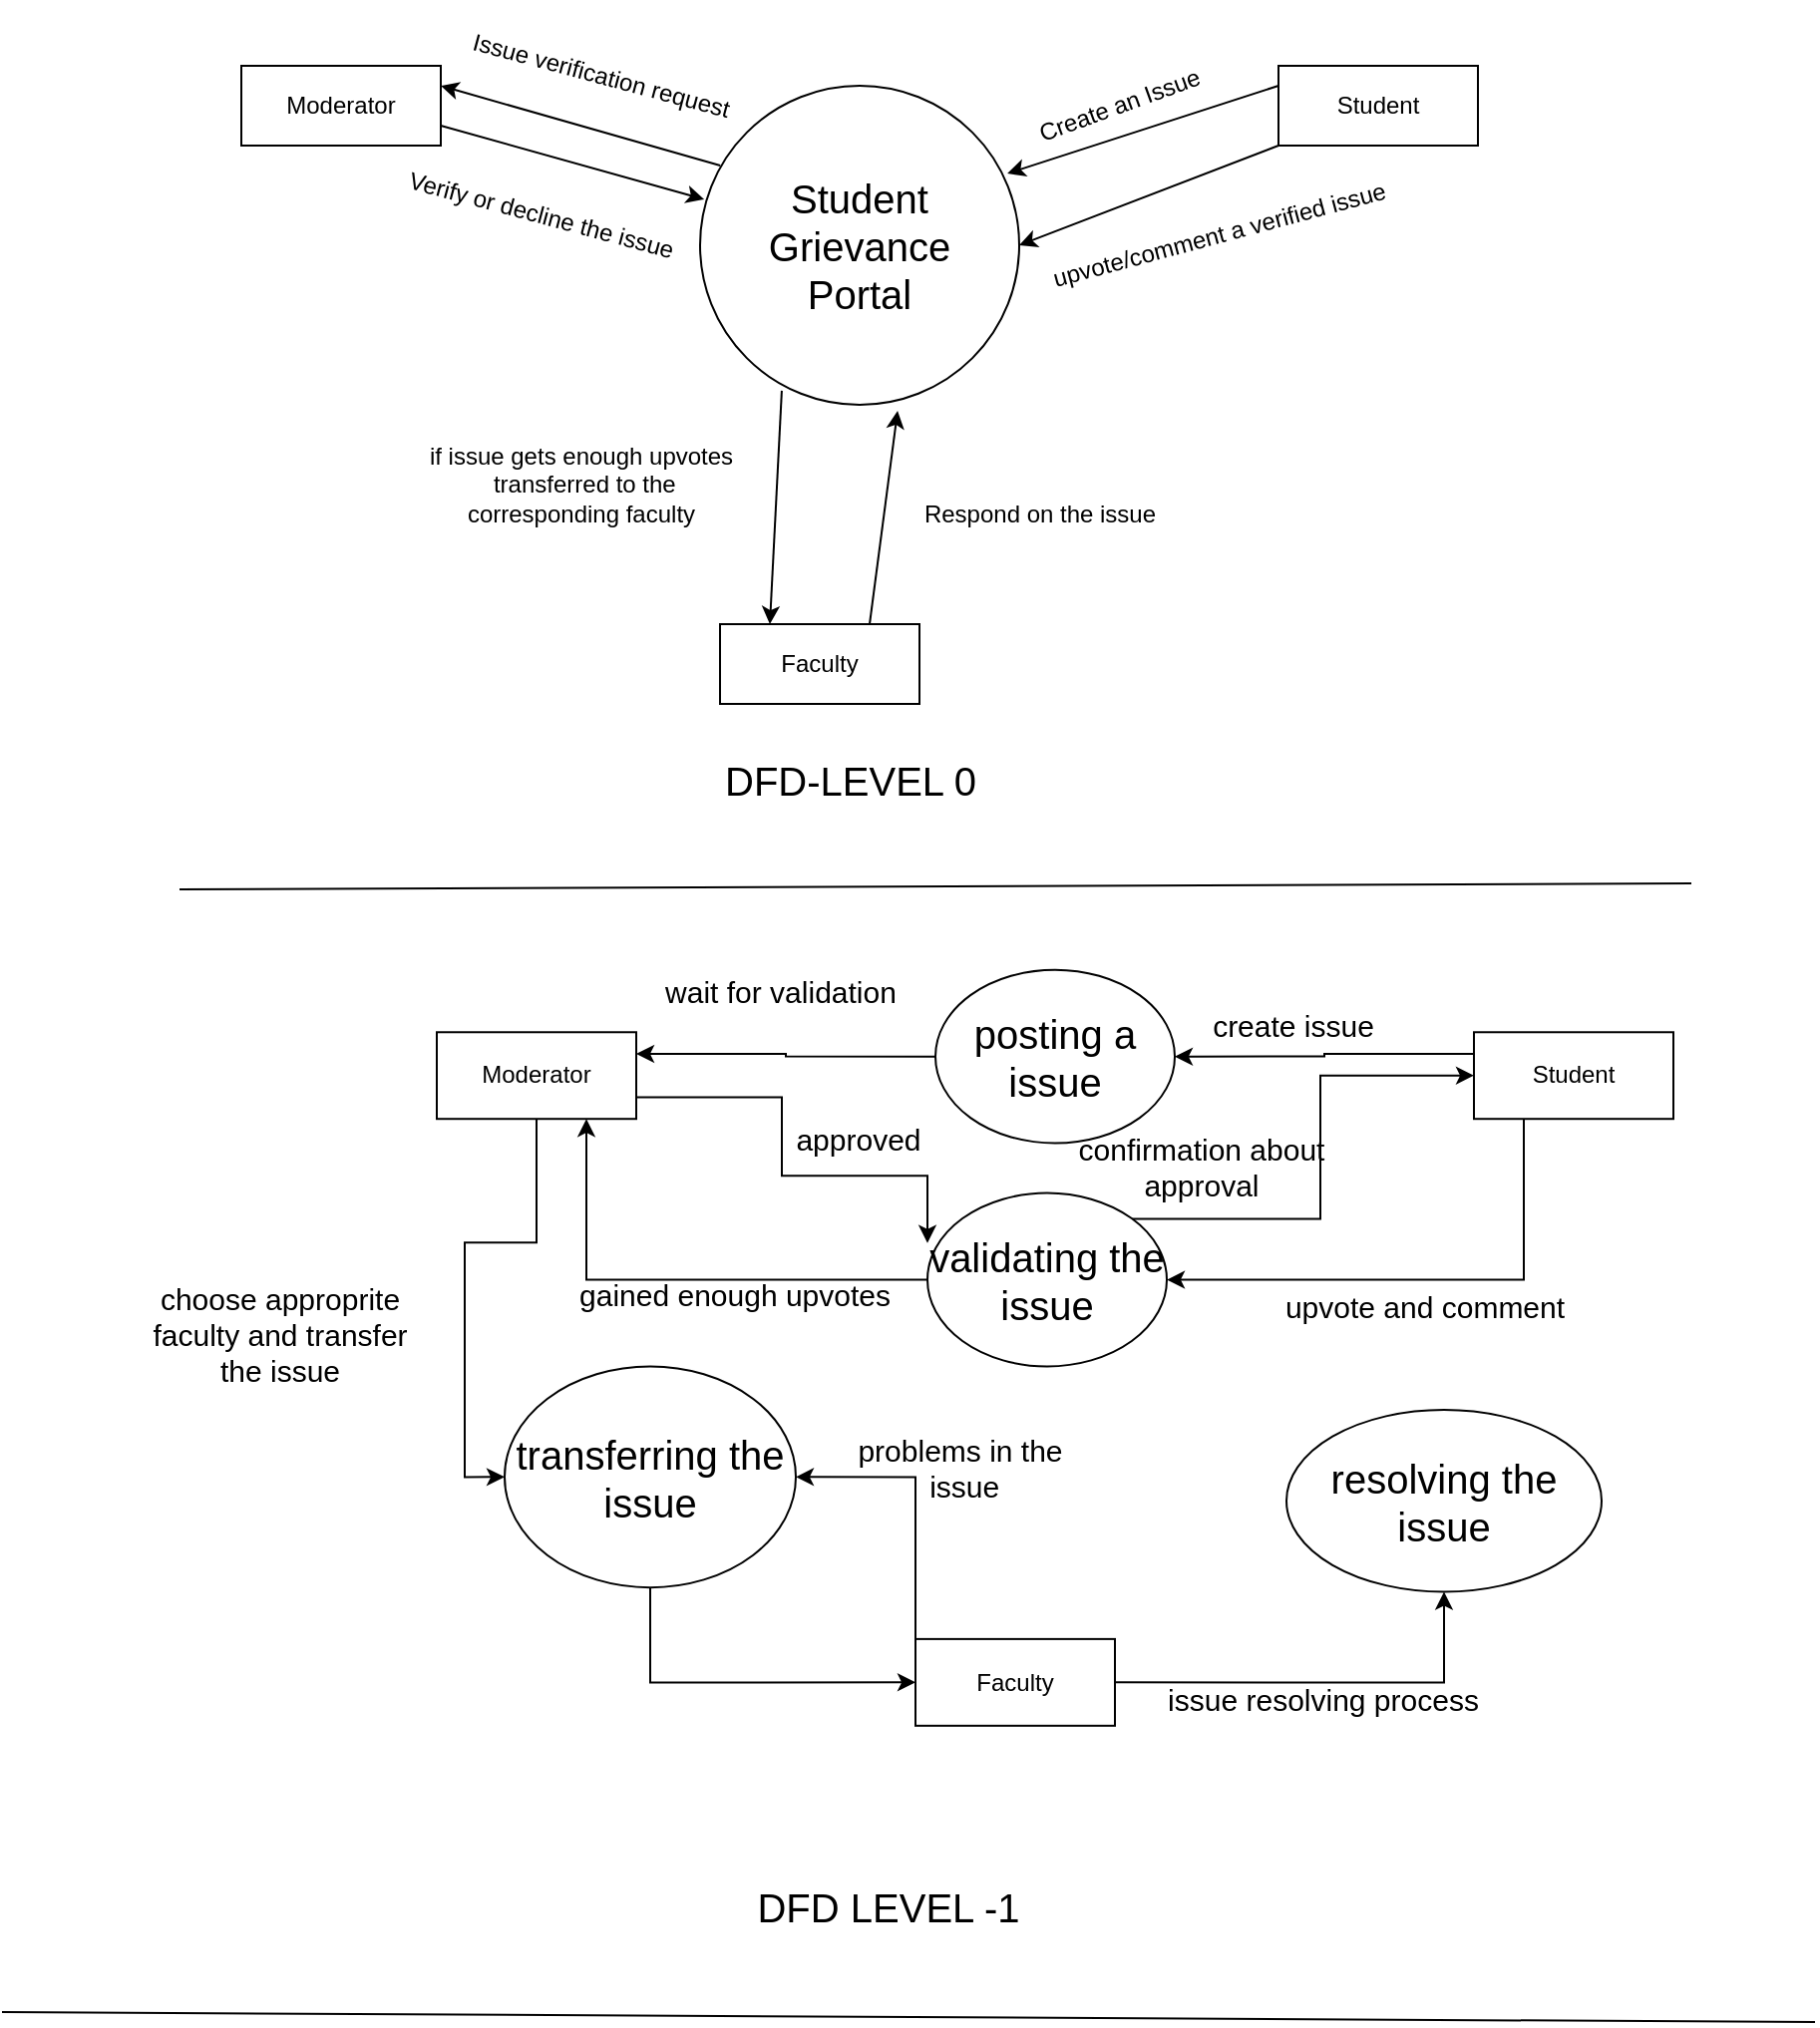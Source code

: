 <mxfile version="20.3.7" type="github">
  <diagram id="X8FPLxS7Bnul-1i2Ep7M" name="Page-1">
    <mxGraphModel dx="1323" dy="547" grid="0" gridSize="10" guides="1" tooltips="1" connect="1" arrows="1" fold="1" page="0" pageScale="1" pageWidth="850" pageHeight="1100" math="0" shadow="0">
      <root>
        <mxCell id="0" />
        <mxCell id="1" parent="0" />
        <mxCell id="rEbQ7Qg9foszgWbW9BUz-18" value="&lt;div&gt;DFD-LEVEL 0&lt;/div&gt;&lt;div&gt;&lt;br&gt;&lt;/div&gt;" style="text;html=1;align=center;verticalAlign=middle;resizable=0;points=[];autosize=1;strokeColor=none;fillColor=none;fontSize=20;" parent="1" vertex="1">
          <mxGeometry x="300" y="420" width="170" height="60" as="geometry" />
        </mxCell>
        <mxCell id="F13LVDe-Ekic8bBJkQPs-1" value="" style="endArrow=none;html=1;rounded=0;fontSize=20;" edge="1" parent="1">
          <mxGeometry width="50" height="50" relative="1" as="geometry">
            <mxPoint x="49" y="493" as="sourcePoint" />
            <mxPoint x="807" y="490" as="targetPoint" />
          </mxGeometry>
        </mxCell>
        <mxCell id="F13LVDe-Ekic8bBJkQPs-3" value="" style="group" vertex="1" connectable="0" parent="1">
          <mxGeometry x="80" y="47.217" width="620" height="352.783" as="geometry" />
        </mxCell>
        <mxCell id="rEbQ7Qg9foszgWbW9BUz-1" value="Student" style="whiteSpace=wrap;html=1;align=center;" parent="F13LVDe-Ekic8bBJkQPs-3" vertex="1">
          <mxGeometry x="520" y="32.783" width="100" height="40" as="geometry" />
        </mxCell>
        <mxCell id="rEbQ7Qg9foszgWbW9BUz-2" value="&lt;div&gt;Moderator&lt;/div&gt;" style="whiteSpace=wrap;html=1;align=center;" parent="F13LVDe-Ekic8bBJkQPs-3" vertex="1">
          <mxGeometry y="32.783" width="100" height="40" as="geometry" />
        </mxCell>
        <mxCell id="rEbQ7Qg9foszgWbW9BUz-3" value="Faculty" style="whiteSpace=wrap;html=1;align=center;" parent="F13LVDe-Ekic8bBJkQPs-3" vertex="1">
          <mxGeometry x="240" y="312.783" width="100" height="40" as="geometry" />
        </mxCell>
        <mxCell id="rEbQ7Qg9foszgWbW9BUz-4" value="&lt;div style=&quot;font-size: 20px;&quot;&gt;&lt;font style=&quot;font-size: 20px;&quot;&gt;Student &lt;br&gt;&lt;/font&gt;&lt;/div&gt;&lt;div style=&quot;font-size: 20px;&quot;&gt;&lt;font style=&quot;font-size: 20px;&quot;&gt;Grievance &lt;br&gt;&lt;/font&gt;&lt;/div&gt;&lt;div style=&quot;font-size: 20px;&quot;&gt;&lt;font style=&quot;font-size: 20px;&quot;&gt;Portal&lt;/font&gt;&lt;/div&gt;" style="ellipse;whiteSpace=wrap;html=1;aspect=fixed;" parent="F13LVDe-Ekic8bBJkQPs-3" vertex="1">
          <mxGeometry x="230" y="42.783" width="160" height="160" as="geometry" />
        </mxCell>
        <mxCell id="rEbQ7Qg9foszgWbW9BUz-5" value="" style="endArrow=classic;html=1;rounded=0;exitX=0;exitY=0.25;exitDx=0;exitDy=0;entryX=0.963;entryY=0.275;entryDx=0;entryDy=0;entryPerimeter=0;" parent="F13LVDe-Ekic8bBJkQPs-3" source="rEbQ7Qg9foszgWbW9BUz-1" target="rEbQ7Qg9foszgWbW9BUz-4" edge="1">
          <mxGeometry width="50" height="50" relative="1" as="geometry">
            <mxPoint x="320" y="272.783" as="sourcePoint" />
            <mxPoint x="370" y="222.783" as="targetPoint" />
          </mxGeometry>
        </mxCell>
        <mxCell id="rEbQ7Qg9foszgWbW9BUz-6" value="Create an Issue" style="text;html=1;align=center;verticalAlign=middle;resizable=0;points=[];autosize=1;strokeColor=none;fillColor=none;rotation=-20;" parent="F13LVDe-Ekic8bBJkQPs-3" vertex="1">
          <mxGeometry x="380" y="37.783" width="120" height="30" as="geometry" />
        </mxCell>
        <mxCell id="rEbQ7Qg9foszgWbW9BUz-7" value="" style="endArrow=classic;html=1;rounded=0;entryX=1;entryY=0.25;entryDx=0;entryDy=0;exitX=0.063;exitY=0.25;exitDx=0;exitDy=0;exitPerimeter=0;" parent="F13LVDe-Ekic8bBJkQPs-3" source="rEbQ7Qg9foszgWbW9BUz-4" target="rEbQ7Qg9foszgWbW9BUz-2" edge="1">
          <mxGeometry width="50" height="50" relative="1" as="geometry">
            <mxPoint x="160" y="77.783" as="sourcePoint" />
            <mxPoint x="210" y="27.783" as="targetPoint" />
          </mxGeometry>
        </mxCell>
        <mxCell id="rEbQ7Qg9foszgWbW9BUz-8" value="Issue verification request" style="text;html=1;align=center;verticalAlign=middle;resizable=0;points=[];autosize=1;strokeColor=none;fillColor=none;rotation=15;" parent="F13LVDe-Ekic8bBJkQPs-3" vertex="1">
          <mxGeometry x="90" y="22.783" width="180" height="30" as="geometry" />
        </mxCell>
        <mxCell id="rEbQ7Qg9foszgWbW9BUz-9" value="" style="endArrow=classic;html=1;rounded=0;exitX=1;exitY=0.75;exitDx=0;exitDy=0;entryX=0.013;entryY=0.356;entryDx=0;entryDy=0;entryPerimeter=0;" parent="F13LVDe-Ekic8bBJkQPs-3" source="rEbQ7Qg9foszgWbW9BUz-2" target="rEbQ7Qg9foszgWbW9BUz-4" edge="1">
          <mxGeometry width="50" height="50" relative="1" as="geometry">
            <mxPoint x="320" y="272.783" as="sourcePoint" />
            <mxPoint x="370" y="222.783" as="targetPoint" />
          </mxGeometry>
        </mxCell>
        <mxCell id="rEbQ7Qg9foszgWbW9BUz-10" value="Verify or decline the issue" style="text;html=1;align=center;verticalAlign=middle;resizable=0;points=[];autosize=1;strokeColor=none;fillColor=none;rotation=15;" parent="F13LVDe-Ekic8bBJkQPs-3" vertex="1">
          <mxGeometry x="60" y="92.783" width="180" height="30" as="geometry" />
        </mxCell>
        <mxCell id="rEbQ7Qg9foszgWbW9BUz-11" value="" style="endArrow=classic;html=1;rounded=0;entryX=1;entryY=0.5;entryDx=0;entryDy=0;exitX=0;exitY=1;exitDx=0;exitDy=0;" parent="F13LVDe-Ekic8bBJkQPs-3" source="rEbQ7Qg9foszgWbW9BUz-1" target="rEbQ7Qg9foszgWbW9BUz-4" edge="1">
          <mxGeometry width="50" height="50" relative="1" as="geometry">
            <mxPoint x="320" y="272.783" as="sourcePoint" />
            <mxPoint x="370" y="222.783" as="targetPoint" />
          </mxGeometry>
        </mxCell>
        <mxCell id="rEbQ7Qg9foszgWbW9BUz-12" value="upvote/comment a verified issue" style="text;html=1;align=center;verticalAlign=middle;resizable=0;points=[];autosize=1;strokeColor=none;fillColor=none;rotation=-15;" parent="F13LVDe-Ekic8bBJkQPs-3" vertex="1">
          <mxGeometry x="380" y="102.783" width="220" height="30" as="geometry" />
        </mxCell>
        <mxCell id="rEbQ7Qg9foszgWbW9BUz-13" value="" style="endArrow=classic;html=1;rounded=0;entryX=0.25;entryY=0;entryDx=0;entryDy=0;exitX=0.256;exitY=0.956;exitDx=0;exitDy=0;exitPerimeter=0;" parent="F13LVDe-Ekic8bBJkQPs-3" source="rEbQ7Qg9foszgWbW9BUz-4" target="rEbQ7Qg9foszgWbW9BUz-3" edge="1">
          <mxGeometry width="50" height="50" relative="1" as="geometry">
            <mxPoint x="320" y="272.783" as="sourcePoint" />
            <mxPoint x="370" y="222.783" as="targetPoint" />
          </mxGeometry>
        </mxCell>
        <mxCell id="rEbQ7Qg9foszgWbW9BUz-14" value="&lt;div&gt;if issue gets enough upvotes&lt;/div&gt;&lt;div&gt;&amp;nbsp;transferred to the &lt;br&gt;&lt;/div&gt;&lt;div&gt;corresponding faculty&lt;/div&gt;" style="text;html=1;align=center;verticalAlign=middle;resizable=0;points=[];autosize=1;strokeColor=none;fillColor=none;" parent="F13LVDe-Ekic8bBJkQPs-3" vertex="1">
          <mxGeometry x="70" y="212.783" width="200" height="60" as="geometry" />
        </mxCell>
        <mxCell id="rEbQ7Qg9foszgWbW9BUz-16" value="" style="endArrow=classic;html=1;rounded=0;entryX=0.619;entryY=1.019;entryDx=0;entryDy=0;entryPerimeter=0;exitX=0.75;exitY=0;exitDx=0;exitDy=0;" parent="F13LVDe-Ekic8bBJkQPs-3" source="rEbQ7Qg9foszgWbW9BUz-3" target="rEbQ7Qg9foszgWbW9BUz-4" edge="1">
          <mxGeometry width="50" height="50" relative="1" as="geometry">
            <mxPoint x="340" y="282.783" as="sourcePoint" />
            <mxPoint x="390" y="232.783" as="targetPoint" />
          </mxGeometry>
        </mxCell>
        <mxCell id="rEbQ7Qg9foszgWbW9BUz-17" value="Respond on the issue" style="text;html=1;align=center;verticalAlign=middle;resizable=0;points=[];autosize=1;strokeColor=none;fillColor=none;" parent="F13LVDe-Ekic8bBJkQPs-3" vertex="1">
          <mxGeometry x="325" y="242.783" width="150" height="30" as="geometry" />
        </mxCell>
        <mxCell id="F13LVDe-Ekic8bBJkQPs-5" value="" style="group" vertex="1" connectable="0" parent="1">
          <mxGeometry x="178" y="529" width="620" height="388" as="geometry" />
        </mxCell>
        <mxCell id="F13LVDe-Ekic8bBJkQPs-29" style="edgeStyle=orthogonalEdgeStyle;rounded=0;orthogonalLoop=1;jettySize=auto;html=1;exitX=0;exitY=0.25;exitDx=0;exitDy=0;entryX=1;entryY=0.5;entryDx=0;entryDy=0;fontSize=20;" edge="1" parent="F13LVDe-Ekic8bBJkQPs-5" source="F13LVDe-Ekic8bBJkQPs-6" target="F13LVDe-Ekic8bBJkQPs-26">
          <mxGeometry relative="1" as="geometry" />
        </mxCell>
        <mxCell id="F13LVDe-Ekic8bBJkQPs-33" style="edgeStyle=orthogonalEdgeStyle;rounded=0;orthogonalLoop=1;jettySize=auto;html=1;exitX=0.25;exitY=1;exitDx=0;exitDy=0;entryX=1;entryY=0.5;entryDx=0;entryDy=0;fontSize=20;" edge="1" parent="F13LVDe-Ekic8bBJkQPs-5" source="F13LVDe-Ekic8bBJkQPs-6" target="F13LVDe-Ekic8bBJkQPs-25">
          <mxGeometry relative="1" as="geometry" />
        </mxCell>
        <mxCell id="F13LVDe-Ekic8bBJkQPs-6" value="Student" style="whiteSpace=wrap;html=1;align=center;" vertex="1" parent="F13LVDe-Ekic8bBJkQPs-5">
          <mxGeometry x="520" y="35.629" width="100" height="43.473" as="geometry" />
        </mxCell>
        <mxCell id="F13LVDe-Ekic8bBJkQPs-31" style="edgeStyle=orthogonalEdgeStyle;rounded=0;orthogonalLoop=1;jettySize=auto;html=1;exitX=1;exitY=0.75;exitDx=0;exitDy=0;entryX=0;entryY=0.288;entryDx=0;entryDy=0;entryPerimeter=0;fontSize=20;" edge="1" parent="F13LVDe-Ekic8bBJkQPs-5" source="F13LVDe-Ekic8bBJkQPs-7" target="F13LVDe-Ekic8bBJkQPs-25">
          <mxGeometry relative="1" as="geometry">
            <Array as="points">
              <mxPoint x="173" y="68.471" />
              <mxPoint x="173" y="107.597" />
              <mxPoint x="246" y="107.597" />
            </Array>
          </mxGeometry>
        </mxCell>
        <mxCell id="F13LVDe-Ekic8bBJkQPs-35" style="edgeStyle=orthogonalEdgeStyle;rounded=0;orthogonalLoop=1;jettySize=auto;html=1;exitX=0.5;exitY=1;exitDx=0;exitDy=0;entryX=0;entryY=0.5;entryDx=0;entryDy=0;fontSize=20;" edge="1" parent="F13LVDe-Ekic8bBJkQPs-5" source="F13LVDe-Ekic8bBJkQPs-7" target="F13LVDe-Ekic8bBJkQPs-24">
          <mxGeometry relative="1" as="geometry" />
        </mxCell>
        <mxCell id="F13LVDe-Ekic8bBJkQPs-7" value="&lt;div&gt;Moderator&lt;/div&gt;" style="whiteSpace=wrap;html=1;align=center;" vertex="1" parent="F13LVDe-Ekic8bBJkQPs-5">
          <mxGeometry y="35.629" width="100" height="43.473" as="geometry" />
        </mxCell>
        <mxCell id="F13LVDe-Ekic8bBJkQPs-37" style="edgeStyle=orthogonalEdgeStyle;rounded=0;orthogonalLoop=1;jettySize=auto;html=1;exitX=1;exitY=0.5;exitDx=0;exitDy=0;entryX=0.5;entryY=1;entryDx=0;entryDy=0;fontSize=20;" edge="1" parent="F13LVDe-Ekic8bBJkQPs-5" source="F13LVDe-Ekic8bBJkQPs-8" target="F13LVDe-Ekic8bBJkQPs-27">
          <mxGeometry relative="1" as="geometry" />
        </mxCell>
        <mxCell id="F13LVDe-Ekic8bBJkQPs-45" style="edgeStyle=orthogonalEdgeStyle;rounded=0;orthogonalLoop=1;jettySize=auto;html=1;exitX=0;exitY=0;exitDx=0;exitDy=0;entryX=1;entryY=0.5;entryDx=0;entryDy=0;fontSize=15;" edge="1" parent="F13LVDe-Ekic8bBJkQPs-5" source="F13LVDe-Ekic8bBJkQPs-8" target="F13LVDe-Ekic8bBJkQPs-24">
          <mxGeometry relative="1" as="geometry" />
        </mxCell>
        <mxCell id="F13LVDe-Ekic8bBJkQPs-8" value="Faculty" style="whiteSpace=wrap;html=1;align=center;" vertex="1" parent="F13LVDe-Ekic8bBJkQPs-5">
          <mxGeometry x="240" y="339.943" width="100" height="43.473" as="geometry" />
        </mxCell>
        <mxCell id="F13LVDe-Ekic8bBJkQPs-36" style="edgeStyle=orthogonalEdgeStyle;rounded=0;orthogonalLoop=1;jettySize=auto;html=1;exitX=0.5;exitY=1;exitDx=0;exitDy=0;entryX=0;entryY=0.5;entryDx=0;entryDy=0;fontSize=20;" edge="1" parent="F13LVDe-Ekic8bBJkQPs-5" source="F13LVDe-Ekic8bBJkQPs-24" target="F13LVDe-Ekic8bBJkQPs-8">
          <mxGeometry relative="1" as="geometry" />
        </mxCell>
        <mxCell id="F13LVDe-Ekic8bBJkQPs-24" value="transferring the issue" style="ellipse;whiteSpace=wrap;html=1;fontSize=20;" vertex="1" parent="F13LVDe-Ekic8bBJkQPs-5">
          <mxGeometry x="34" y="203.238" width="146" height="110.857" as="geometry" />
        </mxCell>
        <mxCell id="F13LVDe-Ekic8bBJkQPs-32" style="edgeStyle=orthogonalEdgeStyle;rounded=0;orthogonalLoop=1;jettySize=auto;html=1;exitX=1;exitY=0;exitDx=0;exitDy=0;entryX=0;entryY=0.5;entryDx=0;entryDy=0;fontSize=20;" edge="1" parent="F13LVDe-Ekic8bBJkQPs-5" source="F13LVDe-Ekic8bBJkQPs-25" target="F13LVDe-Ekic8bBJkQPs-6">
          <mxGeometry relative="1" as="geometry" />
        </mxCell>
        <mxCell id="F13LVDe-Ekic8bBJkQPs-34" style="edgeStyle=orthogonalEdgeStyle;rounded=0;orthogonalLoop=1;jettySize=auto;html=1;exitX=0;exitY=0.5;exitDx=0;exitDy=0;entryX=0.75;entryY=1;entryDx=0;entryDy=0;fontSize=20;" edge="1" parent="F13LVDe-Ekic8bBJkQPs-5" source="F13LVDe-Ekic8bBJkQPs-25" target="F13LVDe-Ekic8bBJkQPs-7">
          <mxGeometry relative="1" as="geometry" />
        </mxCell>
        <mxCell id="F13LVDe-Ekic8bBJkQPs-25" value="validating the issue" style="ellipse;whiteSpace=wrap;html=1;fontSize=20;" vertex="1" parent="F13LVDe-Ekic8bBJkQPs-5">
          <mxGeometry x="246" y="116.291" width="120" height="86.947" as="geometry" />
        </mxCell>
        <mxCell id="F13LVDe-Ekic8bBJkQPs-30" style="edgeStyle=orthogonalEdgeStyle;rounded=0;orthogonalLoop=1;jettySize=auto;html=1;exitX=0;exitY=0.5;exitDx=0;exitDy=0;entryX=1;entryY=0.25;entryDx=0;entryDy=0;fontSize=20;" edge="1" parent="F13LVDe-Ekic8bBJkQPs-5" source="F13LVDe-Ekic8bBJkQPs-26" target="F13LVDe-Ekic8bBJkQPs-7">
          <mxGeometry relative="1" as="geometry" />
        </mxCell>
        <mxCell id="F13LVDe-Ekic8bBJkQPs-26" value="posting a issue" style="ellipse;whiteSpace=wrap;html=1;fontSize=20;" vertex="1" parent="F13LVDe-Ekic8bBJkQPs-5">
          <mxGeometry x="250" y="4.347" width="120" height="86.947" as="geometry" />
        </mxCell>
        <mxCell id="F13LVDe-Ekic8bBJkQPs-27" value="&lt;font style=&quot;font-size: 20px;&quot;&gt;resolving the issue&lt;br&gt;&lt;/font&gt;" style="ellipse;whiteSpace=wrap;html=1;fontSize=13;" vertex="1" parent="F13LVDe-Ekic8bBJkQPs-5">
          <mxGeometry x="426" y="224.975" width="158" height="91.294" as="geometry" />
        </mxCell>
        <mxCell id="F13LVDe-Ekic8bBJkQPs-39" value="&lt;div&gt;wait for validation&lt;/div&gt;" style="text;html=1;align=center;verticalAlign=middle;resizable=0;points=[];autosize=1;strokeColor=none;fillColor=none;fontSize=15;" vertex="1" parent="F13LVDe-Ekic8bBJkQPs-5">
          <mxGeometry x="93" width="157" height="30" as="geometry" />
        </mxCell>
        <mxCell id="F13LVDe-Ekic8bBJkQPs-40" value="approved" style="text;html=1;align=center;verticalAlign=middle;resizable=0;points=[];autosize=1;strokeColor=none;fillColor=none;fontSize=15;" vertex="1" parent="F13LVDe-Ekic8bBJkQPs-5">
          <mxGeometry x="166" y="73.905" width="89" height="30" as="geometry" />
        </mxCell>
        <mxCell id="F13LVDe-Ekic8bBJkQPs-41" value="&lt;div&gt;confirmation about &lt;br&gt;&lt;/div&gt;&lt;div&gt;approval&lt;/div&gt;" style="text;html=1;align=center;verticalAlign=middle;resizable=0;points=[];autosize=1;strokeColor=none;fillColor=none;fontSize=15;" vertex="1" parent="F13LVDe-Ekic8bBJkQPs-5">
          <mxGeometry x="301" y="79.1" width="163" height="48" as="geometry" />
        </mxCell>
        <mxCell id="F13LVDe-Ekic8bBJkQPs-42" value="upvote and comment" style="text;html=1;align=center;verticalAlign=middle;resizable=0;points=[];autosize=1;strokeColor=none;fillColor=none;fontSize=15;" vertex="1" parent="F13LVDe-Ekic8bBJkQPs-5">
          <mxGeometry x="406" y="157.591" width="178" height="30" as="geometry" />
        </mxCell>
        <mxCell id="F13LVDe-Ekic8bBJkQPs-43" value="gained enough upvotes" style="text;html=1;align=center;verticalAlign=middle;resizable=0;points=[];autosize=1;strokeColor=none;fillColor=none;fontSize=15;" vertex="1" parent="F13LVDe-Ekic8bBJkQPs-5">
          <mxGeometry x="51" y="152.157" width="195" height="30" as="geometry" />
        </mxCell>
        <mxCell id="F13LVDe-Ekic8bBJkQPs-46" value="&lt;div&gt;problems in the&lt;/div&gt;&lt;div&gt;&amp;nbsp;issue&lt;/div&gt;" style="text;html=1;align=center;verticalAlign=middle;resizable=0;points=[];autosize=1;strokeColor=none;fillColor=none;fontSize=15;" vertex="1" parent="F13LVDe-Ekic8bBJkQPs-5">
          <mxGeometry x="193" y="230.409" width="138" height="48" as="geometry" />
        </mxCell>
        <mxCell id="F13LVDe-Ekic8bBJkQPs-47" value="issue resolving process" style="text;html=1;align=center;verticalAlign=middle;resizable=0;points=[];autosize=1;strokeColor=none;fillColor=none;fontSize=15;" vertex="1" parent="F13LVDe-Ekic8bBJkQPs-5">
          <mxGeometry x="346" y="355.395" width="195" height="30" as="geometry" />
        </mxCell>
        <mxCell id="F13LVDe-Ekic8bBJkQPs-38" value="&lt;font style=&quot;font-size: 15px;&quot;&gt;create issue&lt;/font&gt;" style="text;html=1;align=center;verticalAlign=middle;resizable=0;points=[];autosize=1;strokeColor=none;fillColor=none;fontSize=20;" vertex="1" parent="1">
          <mxGeometry x="552" y="541" width="110" height="36" as="geometry" />
        </mxCell>
        <mxCell id="F13LVDe-Ekic8bBJkQPs-44" value="&lt;div&gt;choose approprite &lt;br&gt;&lt;/div&gt;&lt;div&gt;faculty and transfer &lt;br&gt;&lt;/div&gt;&lt;div&gt;the issue&lt;br&gt;&lt;/div&gt;" style="text;html=1;align=center;verticalAlign=middle;resizable=0;points=[];autosize=1;strokeColor=none;fillColor=none;fontSize=15;" vertex="1" parent="1">
          <mxGeometry x="14" y="683.39" width="169" height="66" as="geometry" />
        </mxCell>
        <mxCell id="F13LVDe-Ekic8bBJkQPs-48" value="&lt;font style=&quot;font-size: 20px;&quot;&gt;DFD LEVEL -1&lt;br&gt;&lt;/font&gt;" style="text;html=1;align=center;verticalAlign=middle;resizable=0;points=[];autosize=1;strokeColor=none;fillColor=none;fontSize=15;" vertex="1" parent="1">
          <mxGeometry x="321" y="985" width="166" height="36" as="geometry" />
        </mxCell>
        <mxCell id="F13LVDe-Ekic8bBJkQPs-49" value="" style="endArrow=none;html=1;rounded=0;fontSize=20;" edge="1" parent="1">
          <mxGeometry relative="1" as="geometry">
            <mxPoint x="-40" y="1056" as="sourcePoint" />
            <mxPoint x="869" y="1061" as="targetPoint" />
          </mxGeometry>
        </mxCell>
      </root>
    </mxGraphModel>
  </diagram>
</mxfile>
